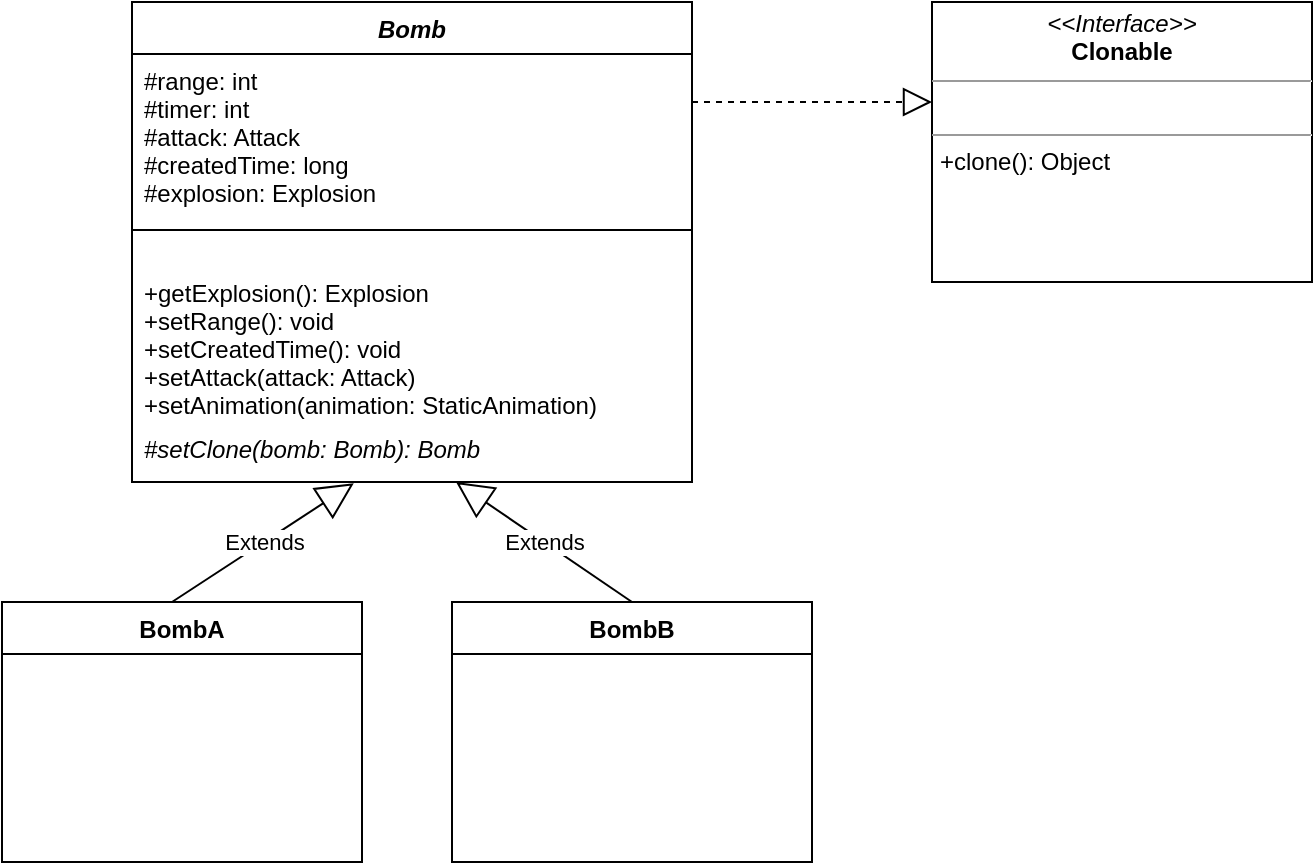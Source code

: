 <mxfile version="13.9.9" type="device"><diagram id="0Ki4xc48I_PDqKkgCht_" name="Page-1"><mxGraphModel dx="852" dy="494" grid="1" gridSize="10" guides="1" tooltips="1" connect="1" arrows="1" fold="1" page="1" pageScale="1" pageWidth="850" pageHeight="1100" math="0" shadow="0"><root><mxCell id="0"/><mxCell id="1" parent="0"/><mxCell id="2o_uTLLF_TG7K6RLXGfl-13" value="Bomb" style="swimlane;fontStyle=3;align=center;verticalAlign=top;childLayout=stackLayout;horizontal=1;startSize=26;horizontalStack=0;resizeParent=1;resizeParentMax=0;resizeLast=0;collapsible=1;marginBottom=0;" parent="1" vertex="1"><mxGeometry x="400" y="460" width="280" height="240" as="geometry"/></mxCell><mxCell id="2o_uTLLF_TG7K6RLXGfl-14" value="#range: int&#10;#timer: int&#10;#attack: Attack&#10;#createdTime: long&#10;#explosion: Explosion" style="text;strokeColor=none;fillColor=none;align=left;verticalAlign=top;spacingLeft=4;spacingRight=4;overflow=hidden;rotatable=0;points=[[0,0.5],[1,0.5]];portConstraint=eastwest;" parent="2o_uTLLF_TG7K6RLXGfl-13" vertex="1"><mxGeometry y="26" width="280" height="84" as="geometry"/></mxCell><mxCell id="2o_uTLLF_TG7K6RLXGfl-15" value="" style="line;strokeWidth=1;fillColor=none;align=left;verticalAlign=middle;spacingTop=-1;spacingLeft=3;spacingRight=3;rotatable=0;labelPosition=right;points=[];portConstraint=eastwest;" parent="2o_uTLLF_TG7K6RLXGfl-13" vertex="1"><mxGeometry y="110" width="280" height="8" as="geometry"/></mxCell><mxCell id="2o_uTLLF_TG7K6RLXGfl-16" value="&#10;+getExplosion(): Explosion&#10;+setRange(): void&#10;+setCreatedTime(): void&#10;+setAttack(attack: Attack)&#10;+setAnimation(animation: StaticAnimation)&#10;&#10;" style="text;strokeColor=none;fillColor=none;align=left;verticalAlign=top;spacingLeft=4;spacingRight=4;overflow=hidden;rotatable=0;points=[[0,0.5],[1,0.5]];portConstraint=eastwest;" parent="2o_uTLLF_TG7K6RLXGfl-13" vertex="1"><mxGeometry y="118" width="280" height="92" as="geometry"/></mxCell><mxCell id="EQ4PFtnNJpfGra859En5-1" value="#setClone(bomb: Bomb): Bomb" style="text;strokeColor=none;fillColor=none;align=left;verticalAlign=top;spacingLeft=4;spacingRight=4;overflow=hidden;rotatable=0;points=[[0,0.5],[1,0.5]];portConstraint=eastwest;fontStyle=2" parent="2o_uTLLF_TG7K6RLXGfl-13" vertex="1"><mxGeometry y="210" width="280" height="30" as="geometry"/></mxCell><mxCell id="2o_uTLLF_TG7K6RLXGfl-25" value="BombA" style="swimlane;fontStyle=1;childLayout=stackLayout;horizontal=1;startSize=26;fillColor=none;horizontalStack=0;resizeParent=1;resizeParentMax=0;resizeLast=0;collapsible=1;marginBottom=0;" parent="1" vertex="1"><mxGeometry x="335" y="760" width="180" height="130" as="geometry"/></mxCell><mxCell id="2o_uTLLF_TG7K6RLXGfl-52" value="Extends" style="endArrow=block;endSize=16;endFill=0;html=1;entryX=0.396;entryY=1.022;entryDx=0;entryDy=0;entryPerimeter=0;" parent="2o_uTLLF_TG7K6RLXGfl-25" target="EQ4PFtnNJpfGra859En5-1" edge="1"><mxGeometry width="160" relative="1" as="geometry"><mxPoint x="85" as="sourcePoint"/><mxPoint x="245" as="targetPoint"/></mxGeometry></mxCell><mxCell id="2o_uTLLF_TG7K6RLXGfl-29" value="BombB" style="swimlane;fontStyle=1;childLayout=stackLayout;horizontal=1;startSize=26;fillColor=none;horizontalStack=0;resizeParent=1;resizeParentMax=0;resizeLast=0;collapsible=1;marginBottom=0;" parent="1" vertex="1"><mxGeometry x="560" y="760" width="180" height="130" as="geometry"/></mxCell><mxCell id="5VPQsVIaFgLsEshX4GkT-1" value="&lt;p style=&quot;margin: 0px ; margin-top: 4px ; text-align: center&quot;&gt;&lt;i&gt;&amp;lt;&amp;lt;Interface&amp;gt;&amp;gt;&lt;/i&gt;&lt;br&gt;&lt;b&gt;Clonable&lt;/b&gt;&lt;/p&gt;&lt;hr size=&quot;1&quot;&gt;&lt;p style=&quot;margin: 0px ; margin-left: 4px&quot;&gt;&lt;br&gt;&lt;/p&gt;&lt;hr size=&quot;1&quot;&gt;&lt;p style=&quot;margin: 0px ; margin-left: 4px&quot;&gt;+clone(): Object&lt;br&gt;&lt;/p&gt;" style="verticalAlign=top;align=left;overflow=fill;fontSize=12;fontFamily=Helvetica;html=1;" parent="1" vertex="1"><mxGeometry x="800" y="460" width="190" height="140" as="geometry"/></mxCell><mxCell id="5VPQsVIaFgLsEshX4GkT-2" value="" style="endArrow=block;dashed=1;endFill=0;endSize=12;html=1;" parent="1" edge="1"><mxGeometry width="160" relative="1" as="geometry"><mxPoint x="680" y="510" as="sourcePoint"/><mxPoint x="800" y="510" as="targetPoint"/></mxGeometry></mxCell><mxCell id="2o_uTLLF_TG7K6RLXGfl-53" value="Extends" style="endArrow=block;endSize=16;endFill=0;html=1;exitX=0.5;exitY=0;exitDx=0;exitDy=0;" parent="1" source="2o_uTLLF_TG7K6RLXGfl-29" edge="1" target="EQ4PFtnNJpfGra859En5-1"><mxGeometry width="160" relative="1" as="geometry"><mxPoint x="660" y="757" as="sourcePoint"/><mxPoint x="570" y="716" as="targetPoint"/></mxGeometry></mxCell></root></mxGraphModel></diagram></mxfile>